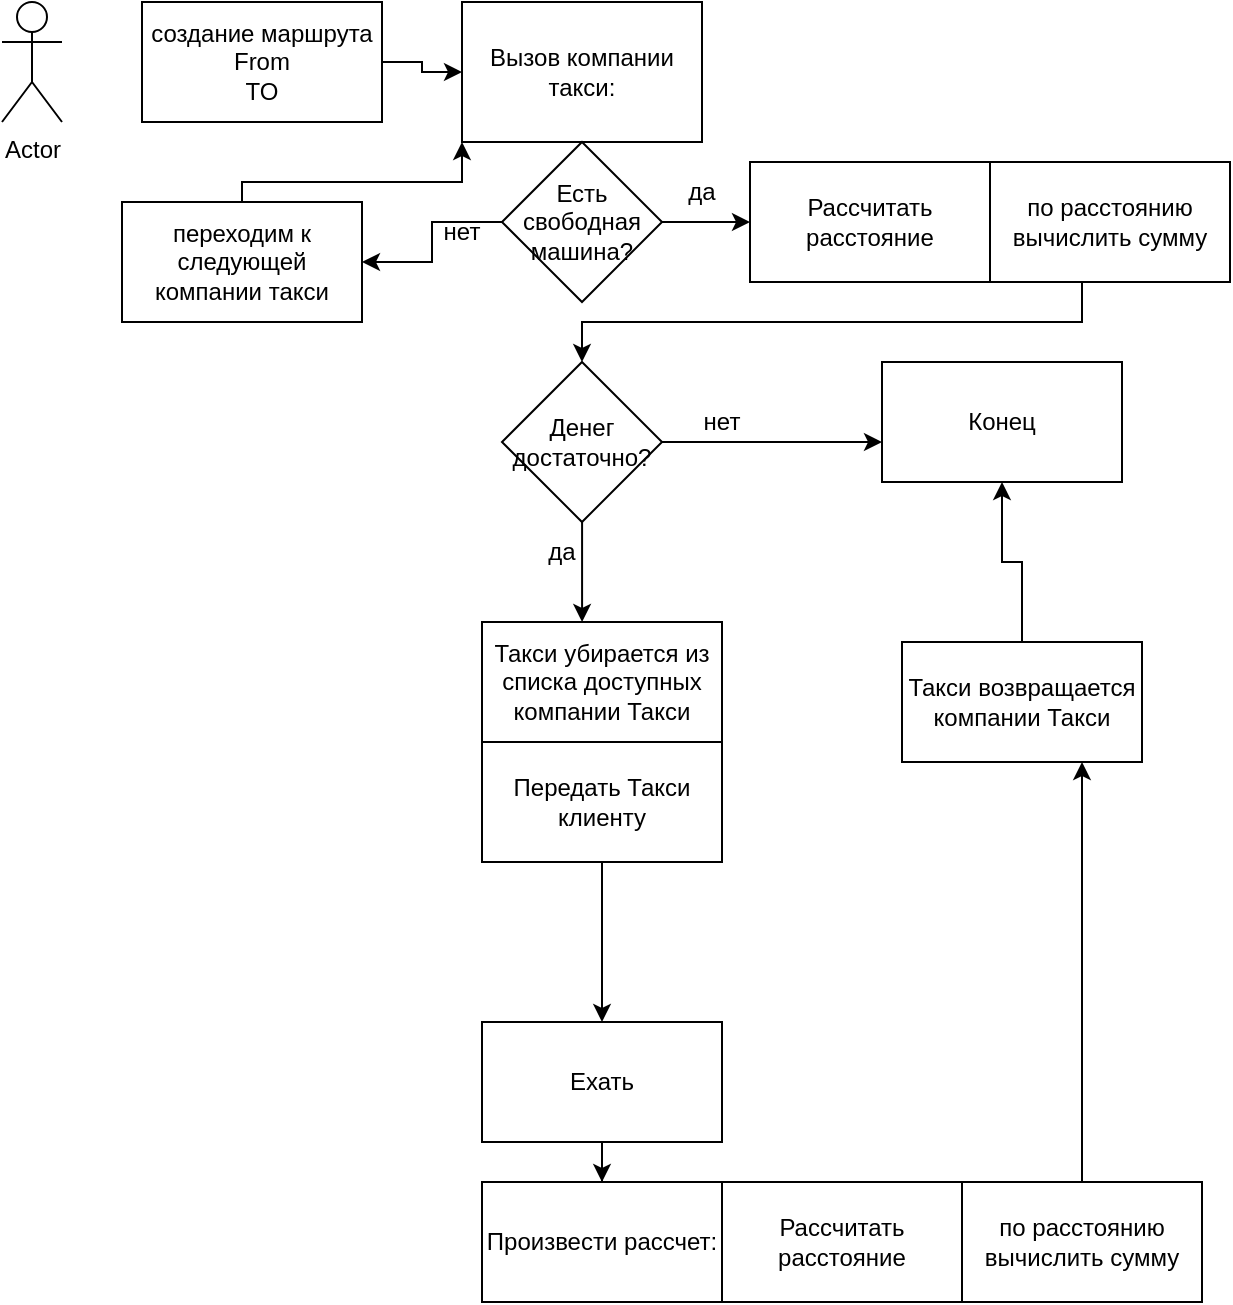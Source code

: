 <mxfile version="16.0.0" type="device"><diagram id="B51oVO1y3KdRWnPaVnzq" name="Page-1"><mxGraphModel dx="990" dy="724" grid="1" gridSize="10" guides="1" tooltips="1" connect="1" arrows="1" fold="1" page="1" pageScale="1" pageWidth="827" pageHeight="1169" math="0" shadow="0"><root><mxCell id="0"/><mxCell id="1" parent="0"/><mxCell id="5oxUuPXrEqCnCYOoJyTR-1" value="Actor" style="shape=umlActor;verticalLabelPosition=bottom;verticalAlign=top;html=1;outlineConnect=0;" vertex="1" parent="1"><mxGeometry x="40" y="40" width="30" height="60" as="geometry"/></mxCell><mxCell id="5oxUuPXrEqCnCYOoJyTR-14" style="edgeStyle=orthogonalEdgeStyle;rounded=0;orthogonalLoop=1;jettySize=auto;html=1;entryX=0;entryY=0.5;entryDx=0;entryDy=0;" edge="1" parent="1" source="5oxUuPXrEqCnCYOoJyTR-2" target="5oxUuPXrEqCnCYOoJyTR-4"><mxGeometry relative="1" as="geometry"/></mxCell><mxCell id="5oxUuPXrEqCnCYOoJyTR-2" value="создание маршрута&lt;br&gt;From&lt;br&gt;TO" style="rounded=0;whiteSpace=wrap;html=1;" vertex="1" parent="1"><mxGeometry x="110" y="40" width="120" height="60" as="geometry"/></mxCell><mxCell id="5oxUuPXrEqCnCYOoJyTR-4" value="Вызов компании такси:" style="rounded=0;whiteSpace=wrap;html=1;" vertex="1" parent="1"><mxGeometry x="270" y="40" width="120" height="70" as="geometry"/></mxCell><mxCell id="5oxUuPXrEqCnCYOoJyTR-29" style="edgeStyle=orthogonalEdgeStyle;rounded=0;orthogonalLoop=1;jettySize=auto;html=1;entryX=1;entryY=0.5;entryDx=0;entryDy=0;" edge="1" parent="1" source="5oxUuPXrEqCnCYOoJyTR-5" target="5oxUuPXrEqCnCYOoJyTR-26"><mxGeometry relative="1" as="geometry"/></mxCell><mxCell id="5oxUuPXrEqCnCYOoJyTR-34" style="edgeStyle=orthogonalEdgeStyle;rounded=0;orthogonalLoop=1;jettySize=auto;html=1;entryX=0;entryY=0.5;entryDx=0;entryDy=0;" edge="1" parent="1" source="5oxUuPXrEqCnCYOoJyTR-5" target="5oxUuPXrEqCnCYOoJyTR-28"><mxGeometry relative="1" as="geometry"/></mxCell><mxCell id="5oxUuPXrEqCnCYOoJyTR-5" value="Есть свободная машина?" style="rhombus;whiteSpace=wrap;html=1;" vertex="1" parent="1"><mxGeometry x="290" y="110" width="80" height="80" as="geometry"/></mxCell><mxCell id="5oxUuPXrEqCnCYOoJyTR-6" value="Конец" style="rounded=0;whiteSpace=wrap;html=1;" vertex="1" parent="1"><mxGeometry x="480" y="220" width="120" height="60" as="geometry"/></mxCell><mxCell id="5oxUuPXrEqCnCYOoJyTR-15" style="edgeStyle=orthogonalEdgeStyle;rounded=0;orthogonalLoop=1;jettySize=auto;html=1;entryX=0.5;entryY=0;entryDx=0;entryDy=0;" edge="1" parent="1" source="5oxUuPXrEqCnCYOoJyTR-7" target="5oxUuPXrEqCnCYOoJyTR-8"><mxGeometry relative="1" as="geometry"/></mxCell><mxCell id="5oxUuPXrEqCnCYOoJyTR-7" value="Передать Такси клиенту" style="rounded=0;whiteSpace=wrap;html=1;" vertex="1" parent="1"><mxGeometry x="280" y="410" width="120" height="60" as="geometry"/></mxCell><mxCell id="5oxUuPXrEqCnCYOoJyTR-16" style="edgeStyle=orthogonalEdgeStyle;rounded=0;orthogonalLoop=1;jettySize=auto;html=1;entryX=0.5;entryY=0;entryDx=0;entryDy=0;" edge="1" parent="1" source="5oxUuPXrEqCnCYOoJyTR-8" target="5oxUuPXrEqCnCYOoJyTR-9"><mxGeometry relative="1" as="geometry"/></mxCell><mxCell id="5oxUuPXrEqCnCYOoJyTR-8" value="Ехать" style="rounded=0;whiteSpace=wrap;html=1;" vertex="1" parent="1"><mxGeometry x="280" y="550" width="120" height="60" as="geometry"/></mxCell><mxCell id="5oxUuPXrEqCnCYOoJyTR-9" value="Произвести рассчет:" style="rounded=0;whiteSpace=wrap;html=1;" vertex="1" parent="1"><mxGeometry x="280" y="630" width="120" height="60" as="geometry"/></mxCell><mxCell id="5oxUuPXrEqCnCYOoJyTR-10" value="Рассчитать расстояние" style="rounded=0;whiteSpace=wrap;html=1;" vertex="1" parent="1"><mxGeometry x="400" y="630" width="120" height="60" as="geometry"/></mxCell><mxCell id="5oxUuPXrEqCnCYOoJyTR-24" style="edgeStyle=orthogonalEdgeStyle;rounded=0;orthogonalLoop=1;jettySize=auto;html=1;entryX=0.75;entryY=1;entryDx=0;entryDy=0;" edge="1" parent="1" source="5oxUuPXrEqCnCYOoJyTR-11" target="5oxUuPXrEqCnCYOoJyTR-18"><mxGeometry relative="1" as="geometry"/></mxCell><mxCell id="5oxUuPXrEqCnCYOoJyTR-11" value="по расстоянию вычислить сумму" style="rounded=0;whiteSpace=wrap;html=1;" vertex="1" parent="1"><mxGeometry x="520" y="630" width="120" height="60" as="geometry"/></mxCell><mxCell id="5oxUuPXrEqCnCYOoJyTR-23" style="edgeStyle=orthogonalEdgeStyle;rounded=0;orthogonalLoop=1;jettySize=auto;html=1;entryX=0.5;entryY=1;entryDx=0;entryDy=0;" edge="1" parent="1" source="5oxUuPXrEqCnCYOoJyTR-18" target="5oxUuPXrEqCnCYOoJyTR-6"><mxGeometry relative="1" as="geometry"/></mxCell><mxCell id="5oxUuPXrEqCnCYOoJyTR-18" value="Такси возвращается компании Такси" style="rounded=0;whiteSpace=wrap;html=1;" vertex="1" parent="1"><mxGeometry x="490" y="360" width="120" height="60" as="geometry"/></mxCell><mxCell id="5oxUuPXrEqCnCYOoJyTR-19" value="Такси убирается из списка доступных компании Такси" style="rounded=0;whiteSpace=wrap;html=1;" vertex="1" parent="1"><mxGeometry x="280" y="350" width="120" height="60" as="geometry"/></mxCell><mxCell id="5oxUuPXrEqCnCYOoJyTR-36" style="edgeStyle=orthogonalEdgeStyle;rounded=0;orthogonalLoop=1;jettySize=auto;html=1;entryX=0;entryY=1;entryDx=0;entryDy=0;" edge="1" parent="1" source="5oxUuPXrEqCnCYOoJyTR-26" target="5oxUuPXrEqCnCYOoJyTR-4"><mxGeometry relative="1" as="geometry"><Array as="points"><mxPoint x="160" y="130"/><mxPoint x="270" y="130"/></Array></mxGeometry></mxCell><mxCell id="5oxUuPXrEqCnCYOoJyTR-26" value="переходим к следующей компании такси" style="rounded=0;whiteSpace=wrap;html=1;" vertex="1" parent="1"><mxGeometry x="100" y="140" width="120" height="60" as="geometry"/></mxCell><mxCell id="5oxUuPXrEqCnCYOoJyTR-33" style="edgeStyle=orthogonalEdgeStyle;rounded=0;orthogonalLoop=1;jettySize=auto;html=1;" edge="1" parent="1" source="5oxUuPXrEqCnCYOoJyTR-27"><mxGeometry relative="1" as="geometry"><mxPoint x="480" y="260" as="targetPoint"/></mxGeometry></mxCell><mxCell id="5oxUuPXrEqCnCYOoJyTR-41" style="edgeStyle=orthogonalEdgeStyle;rounded=0;orthogonalLoop=1;jettySize=auto;html=1;entryX=0.417;entryY=0;entryDx=0;entryDy=0;entryPerimeter=0;" edge="1" parent="1" source="5oxUuPXrEqCnCYOoJyTR-27" target="5oxUuPXrEqCnCYOoJyTR-19"><mxGeometry relative="1" as="geometry"/></mxCell><mxCell id="5oxUuPXrEqCnCYOoJyTR-27" value="Денег достаточно?" style="rhombus;whiteSpace=wrap;html=1;" vertex="1" parent="1"><mxGeometry x="290" y="220" width="80" height="80" as="geometry"/></mxCell><mxCell id="5oxUuPXrEqCnCYOoJyTR-35" style="edgeStyle=orthogonalEdgeStyle;rounded=0;orthogonalLoop=1;jettySize=auto;html=1;" edge="1" parent="1" source="5oxUuPXrEqCnCYOoJyTR-28" target="5oxUuPXrEqCnCYOoJyTR-27"><mxGeometry relative="1" as="geometry"><Array as="points"><mxPoint x="580" y="150"/><mxPoint x="580" y="200"/><mxPoint x="330" y="200"/></Array></mxGeometry></mxCell><mxCell id="5oxUuPXrEqCnCYOoJyTR-28" value="Рассчитать расстояние" style="rounded=0;whiteSpace=wrap;html=1;" vertex="1" parent="1"><mxGeometry x="414" y="120" width="120" height="60" as="geometry"/></mxCell><mxCell id="5oxUuPXrEqCnCYOoJyTR-37" value="да" style="text;html=1;strokeColor=none;fillColor=none;align=center;verticalAlign=middle;whiteSpace=wrap;rounded=0;" vertex="1" parent="1"><mxGeometry x="290" y="300" width="60" height="30" as="geometry"/></mxCell><mxCell id="5oxUuPXrEqCnCYOoJyTR-38" value="нет" style="text;html=1;strokeColor=none;fillColor=none;align=center;verticalAlign=middle;whiteSpace=wrap;rounded=0;" vertex="1" parent="1"><mxGeometry x="370" y="235" width="60" height="30" as="geometry"/></mxCell><mxCell id="5oxUuPXrEqCnCYOoJyTR-40" value="да" style="text;html=1;strokeColor=none;fillColor=none;align=center;verticalAlign=middle;whiteSpace=wrap;rounded=0;" vertex="1" parent="1"><mxGeometry x="360" y="120" width="60" height="30" as="geometry"/></mxCell><mxCell id="5oxUuPXrEqCnCYOoJyTR-42" value="нет" style="text;html=1;strokeColor=none;fillColor=none;align=center;verticalAlign=middle;whiteSpace=wrap;rounded=0;" vertex="1" parent="1"><mxGeometry x="240" y="140" width="60" height="30" as="geometry"/></mxCell><mxCell id="5oxUuPXrEqCnCYOoJyTR-44" value="по расстоянию вычислить сумму" style="rounded=0;whiteSpace=wrap;html=1;" vertex="1" parent="1"><mxGeometry x="534" y="120" width="120" height="60" as="geometry"/></mxCell></root></mxGraphModel></diagram></mxfile>
